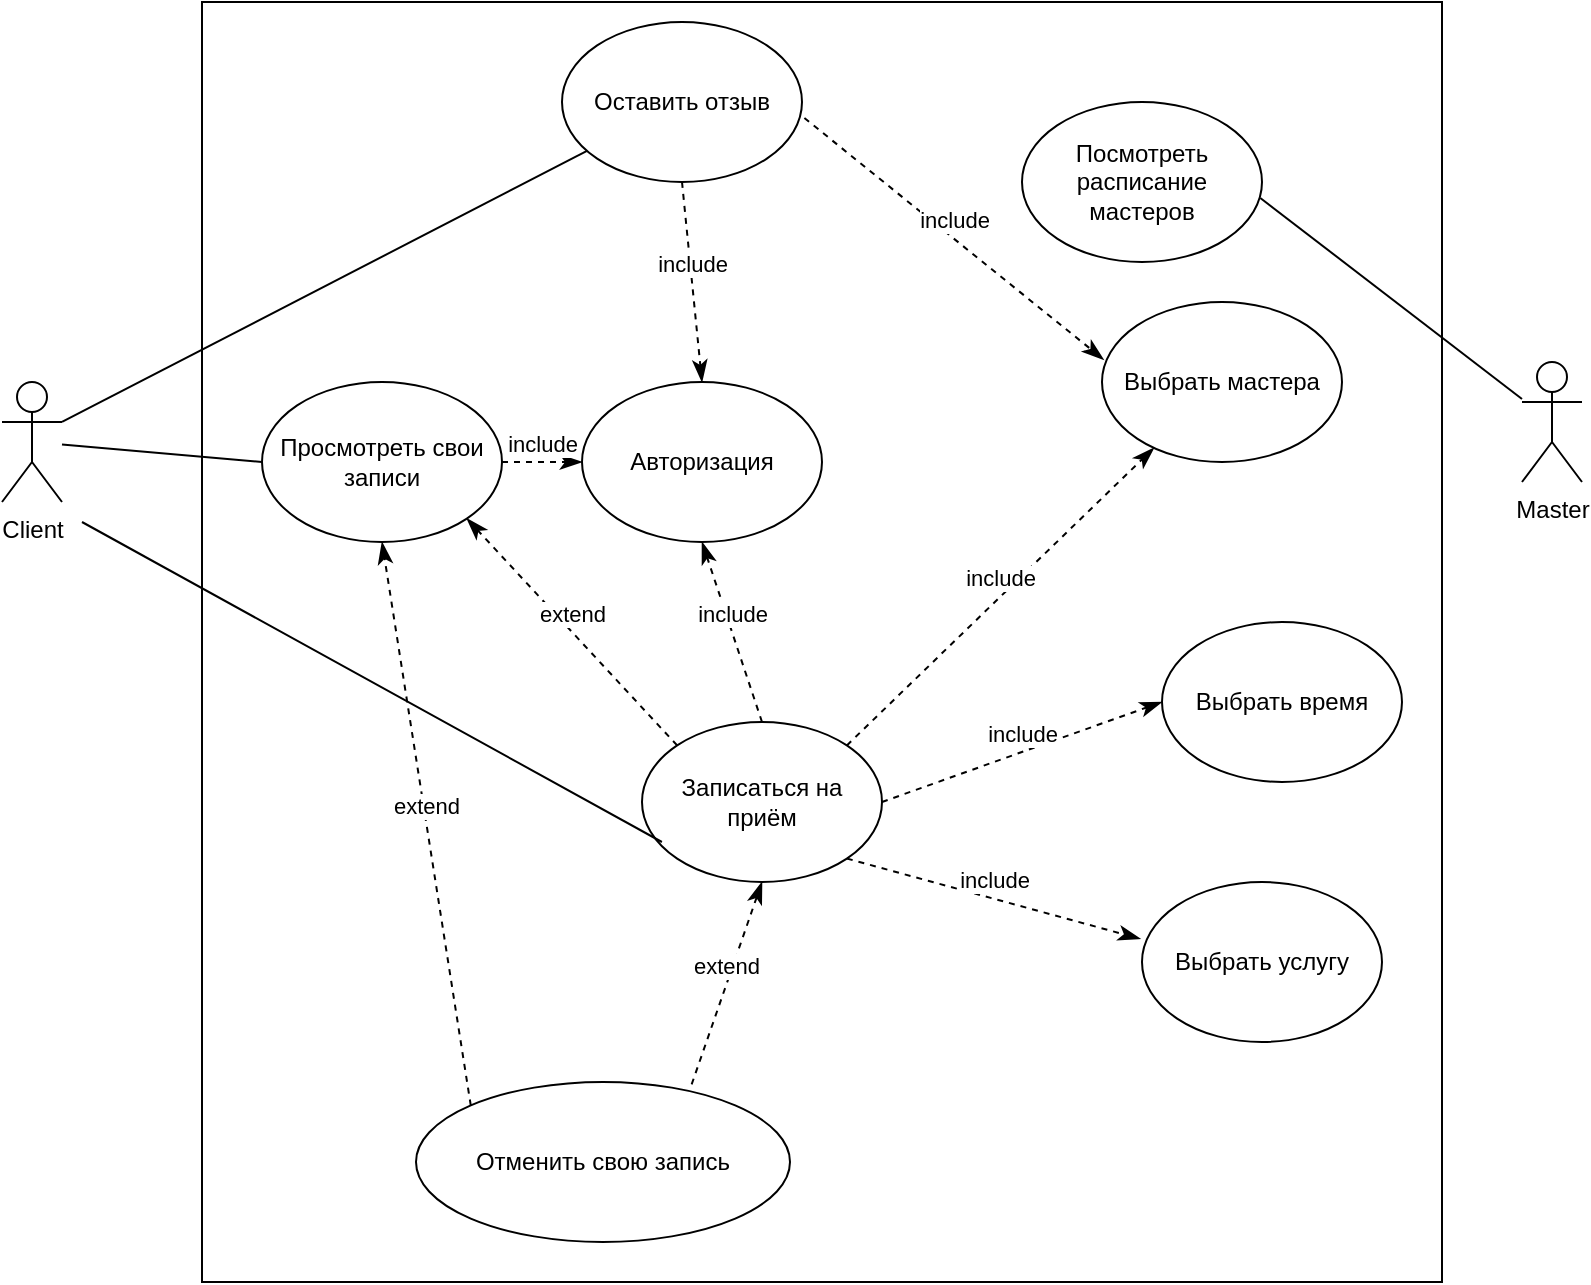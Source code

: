 <mxfile version="22.1.5" type="github">
  <diagram name="Страница — 1" id="lFnGImNsN8b0KiDPfHUL">
    <mxGraphModel dx="1002" dy="567" grid="1" gridSize="10" guides="1" tooltips="1" connect="1" arrows="1" fold="1" page="1" pageScale="1" pageWidth="827" pageHeight="1169" math="0" shadow="0">
      <root>
        <mxCell id="0" />
        <mxCell id="1" parent="0" />
        <mxCell id="9dnl6zGS5A68UmjjQ8_F-31" value="" style="rounded=0;whiteSpace=wrap;html=1;" vertex="1" parent="1">
          <mxGeometry x="120" y="20" width="620" height="640" as="geometry" />
        </mxCell>
        <mxCell id="9dnl6zGS5A68UmjjQ8_F-1" value="Client" style="shape=umlActor;verticalLabelPosition=bottom;verticalAlign=top;html=1;outlineConnect=0;" vertex="1" parent="1">
          <mxGeometry x="20" y="210" width="30" height="60" as="geometry" />
        </mxCell>
        <mxCell id="9dnl6zGS5A68UmjjQ8_F-2" value="Master" style="shape=umlActor;verticalLabelPosition=bottom;verticalAlign=top;html=1;outlineConnect=0;" vertex="1" parent="1">
          <mxGeometry x="780" y="200" width="30" height="60" as="geometry" />
        </mxCell>
        <mxCell id="9dnl6zGS5A68UmjjQ8_F-6" value="Записаться на приём" style="ellipse;whiteSpace=wrap;html=1;" vertex="1" parent="1">
          <mxGeometry x="340" y="380" width="120" height="80" as="geometry" />
        </mxCell>
        <mxCell id="9dnl6zGS5A68UmjjQ8_F-8" value="Посмотреть расписание мастеров" style="ellipse;whiteSpace=wrap;html=1;" vertex="1" parent="1">
          <mxGeometry x="530" y="70" width="120" height="80" as="geometry" />
        </mxCell>
        <mxCell id="9dnl6zGS5A68UmjjQ8_F-9" value="" style="endArrow=none;html=1;rounded=0;entryX=0.083;entryY=0.75;entryDx=0;entryDy=0;entryPerimeter=0;" edge="1" parent="1" target="9dnl6zGS5A68UmjjQ8_F-6">
          <mxGeometry width="50" height="50" relative="1" as="geometry">
            <mxPoint x="60" y="280" as="sourcePoint" />
            <mxPoint x="440" y="200" as="targetPoint" />
          </mxGeometry>
        </mxCell>
        <mxCell id="9dnl6zGS5A68UmjjQ8_F-11" value="" style="endArrow=none;html=1;rounded=0;exitX=0.993;exitY=0.6;exitDx=0;exitDy=0;exitPerimeter=0;" edge="1" parent="1" source="9dnl6zGS5A68UmjjQ8_F-8" target="9dnl6zGS5A68UmjjQ8_F-2">
          <mxGeometry width="50" height="50" relative="1" as="geometry">
            <mxPoint x="390" y="250" as="sourcePoint" />
            <mxPoint x="440" y="200" as="targetPoint" />
          </mxGeometry>
        </mxCell>
        <mxCell id="9dnl6zGS5A68UmjjQ8_F-12" value="Выбрать время" style="ellipse;whiteSpace=wrap;html=1;" vertex="1" parent="1">
          <mxGeometry x="600" y="330" width="120" height="80" as="geometry" />
        </mxCell>
        <mxCell id="9dnl6zGS5A68UmjjQ8_F-13" value="Выбрать услугу" style="ellipse;whiteSpace=wrap;html=1;" vertex="1" parent="1">
          <mxGeometry x="590" y="460" width="120" height="80" as="geometry" />
        </mxCell>
        <mxCell id="9dnl6zGS5A68UmjjQ8_F-14" value="Выбрать мастера" style="ellipse;whiteSpace=wrap;html=1;" vertex="1" parent="1">
          <mxGeometry x="570" y="170" width="120" height="80" as="geometry" />
        </mxCell>
        <mxCell id="9dnl6zGS5A68UmjjQ8_F-15" value="include" style="html=1;verticalAlign=bottom;endArrow=classicThin;dashed=1;endSize=8;curved=0;rounded=0;exitX=1;exitY=0.5;exitDx=0;exitDy=0;entryX=0;entryY=0.5;entryDx=0;entryDy=0;endFill=1;" edge="1" parent="1" source="9dnl6zGS5A68UmjjQ8_F-6" target="9dnl6zGS5A68UmjjQ8_F-12">
          <mxGeometry relative="1" as="geometry">
            <mxPoint x="450" y="230" as="sourcePoint" />
            <mxPoint x="340" y="200" as="targetPoint" />
          </mxGeometry>
        </mxCell>
        <mxCell id="9dnl6zGS5A68UmjjQ8_F-16" value="include" style="html=1;verticalAlign=bottom;endArrow=classicThin;dashed=1;endSize=8;curved=0;rounded=0;exitX=1;exitY=0;exitDx=0;exitDy=0;endFill=1;" edge="1" parent="1" source="9dnl6zGS5A68UmjjQ8_F-6" target="9dnl6zGS5A68UmjjQ8_F-14">
          <mxGeometry relative="1" as="geometry">
            <mxPoint x="342" y="272" as="sourcePoint" />
            <mxPoint x="411" y="241" as="targetPoint" />
          </mxGeometry>
        </mxCell>
        <mxCell id="9dnl6zGS5A68UmjjQ8_F-17" value="include" style="html=1;verticalAlign=bottom;endArrow=classicThin;dashed=1;endSize=8;curved=0;rounded=0;exitX=1;exitY=1;exitDx=0;exitDy=0;entryX=-0.007;entryY=0.355;entryDx=0;entryDy=0;entryPerimeter=0;endFill=1;" edge="1" parent="1" source="9dnl6zGS5A68UmjjQ8_F-6" target="9dnl6zGS5A68UmjjQ8_F-13">
          <mxGeometry relative="1" as="geometry">
            <mxPoint x="352" y="282" as="sourcePoint" />
            <mxPoint x="421" y="251" as="targetPoint" />
          </mxGeometry>
        </mxCell>
        <mxCell id="9dnl6zGS5A68UmjjQ8_F-21" value="Отменить свою запись" style="ellipse;whiteSpace=wrap;html=1;" vertex="1" parent="1">
          <mxGeometry x="227" y="560" width="187" height="80" as="geometry" />
        </mxCell>
        <mxCell id="9dnl6zGS5A68UmjjQ8_F-23" value="extend" style="html=1;verticalAlign=bottom;endArrow=classicThin;dashed=1;endSize=8;curved=0;rounded=0;endFill=1;entryX=0.5;entryY=1;entryDx=0;entryDy=0;exitX=0.737;exitY=0.015;exitDx=0;exitDy=0;exitPerimeter=0;" edge="1" parent="1" source="9dnl6zGS5A68UmjjQ8_F-21" target="9dnl6zGS5A68UmjjQ8_F-6">
          <mxGeometry relative="1" as="geometry">
            <mxPoint x="70" y="470" as="sourcePoint" />
            <mxPoint x="398" y="136" as="targetPoint" />
          </mxGeometry>
        </mxCell>
        <mxCell id="9dnl6zGS5A68UmjjQ8_F-25" value="Авторизация" style="ellipse;whiteSpace=wrap;html=1;" vertex="1" parent="1">
          <mxGeometry x="310" y="210" width="120" height="80" as="geometry" />
        </mxCell>
        <mxCell id="9dnl6zGS5A68UmjjQ8_F-35" value="include" style="html=1;verticalAlign=bottom;endArrow=classicThin;dashed=1;endSize=8;curved=0;rounded=0;exitX=0.5;exitY=0;exitDx=0;exitDy=0;entryX=0.5;entryY=1;entryDx=0;entryDy=0;endFill=1;" edge="1" parent="1" source="9dnl6zGS5A68UmjjQ8_F-6" target="9dnl6zGS5A68UmjjQ8_F-25">
          <mxGeometry relative="1" as="geometry">
            <mxPoint x="452" y="288" as="sourcePoint" />
            <mxPoint x="535" y="405" as="targetPoint" />
          </mxGeometry>
        </mxCell>
        <mxCell id="9dnl6zGS5A68UmjjQ8_F-38" value="Оставить отзыв" style="ellipse;whiteSpace=wrap;html=1;" vertex="1" parent="1">
          <mxGeometry x="300" y="30" width="120" height="80" as="geometry" />
        </mxCell>
        <mxCell id="9dnl6zGS5A68UmjjQ8_F-40" value="include" style="html=1;verticalAlign=bottom;endArrow=classicThin;dashed=1;endSize=8;curved=0;rounded=0;exitX=1.01;exitY=0.6;exitDx=0;exitDy=0;entryX=0.007;entryY=0.36;entryDx=0;entryDy=0;endFill=1;exitPerimeter=0;entryPerimeter=0;" edge="1" parent="1" source="9dnl6zGS5A68UmjjQ8_F-38" target="9dnl6zGS5A68UmjjQ8_F-14">
          <mxGeometry relative="1" as="geometry">
            <mxPoint x="392" y="348" as="sourcePoint" />
            <mxPoint x="320" y="350" as="targetPoint" />
          </mxGeometry>
        </mxCell>
        <mxCell id="9dnl6zGS5A68UmjjQ8_F-41" value="" style="endArrow=none;html=1;rounded=0;exitX=1;exitY=0.333;exitDx=0;exitDy=0;exitPerimeter=0;" edge="1" parent="1" source="9dnl6zGS5A68UmjjQ8_F-1" target="9dnl6zGS5A68UmjjQ8_F-38">
          <mxGeometry width="50" height="50" relative="1" as="geometry">
            <mxPoint x="60" y="253" as="sourcePoint" />
            <mxPoint x="364" y="310" as="targetPoint" />
          </mxGeometry>
        </mxCell>
        <mxCell id="9dnl6zGS5A68UmjjQ8_F-66" value="Просмотреть свои записи" style="ellipse;whiteSpace=wrap;html=1;" vertex="1" parent="1">
          <mxGeometry x="150" y="210" width="120" height="80" as="geometry" />
        </mxCell>
        <mxCell id="9dnl6zGS5A68UmjjQ8_F-90" value="" style="endArrow=none;html=1;rounded=0;entryX=0;entryY=0.5;entryDx=0;entryDy=0;" edge="1" parent="1" source="9dnl6zGS5A68UmjjQ8_F-1" target="9dnl6zGS5A68UmjjQ8_F-66">
          <mxGeometry width="50" height="50" relative="1" as="geometry">
            <mxPoint x="60" y="240" as="sourcePoint" />
            <mxPoint x="325" y="166" as="targetPoint" />
          </mxGeometry>
        </mxCell>
        <mxCell id="9dnl6zGS5A68UmjjQ8_F-92" value="extend" style="html=1;verticalAlign=bottom;endArrow=classicThin;dashed=1;endSize=8;curved=0;rounded=0;entryX=1;entryY=1;entryDx=0;entryDy=0;endFill=1;exitX=0;exitY=0;exitDx=0;exitDy=0;" edge="1" parent="1" source="9dnl6zGS5A68UmjjQ8_F-6" target="9dnl6zGS5A68UmjjQ8_F-66">
          <mxGeometry relative="1" as="geometry">
            <mxPoint x="338" y="178" as="sourcePoint" />
            <mxPoint x="290" y="225" as="targetPoint" />
          </mxGeometry>
        </mxCell>
        <mxCell id="9dnl6zGS5A68UmjjQ8_F-93" value="extend" style="html=1;verticalAlign=bottom;endArrow=classicThin;dashed=1;endSize=8;curved=0;rounded=0;exitX=0;exitY=0;exitDx=0;exitDy=0;entryX=0.5;entryY=1;entryDx=0;entryDy=0;endFill=1;" edge="1" parent="1" source="9dnl6zGS5A68UmjjQ8_F-21" target="9dnl6zGS5A68UmjjQ8_F-66">
          <mxGeometry relative="1" as="geometry">
            <mxPoint x="348" y="188" as="sourcePoint" />
            <mxPoint x="300" y="235" as="targetPoint" />
          </mxGeometry>
        </mxCell>
        <mxCell id="9dnl6zGS5A68UmjjQ8_F-94" value="include" style="html=1;verticalAlign=bottom;endArrow=classicThin;dashed=1;endSize=8;curved=0;rounded=0;entryX=0;entryY=0.5;entryDx=0;entryDy=0;endFill=1;" edge="1" parent="1" source="9dnl6zGS5A68UmjjQ8_F-66" target="9dnl6zGS5A68UmjjQ8_F-25">
          <mxGeometry relative="1" as="geometry">
            <mxPoint x="408" y="368" as="sourcePoint" />
            <mxPoint x="372" y="432" as="targetPoint" />
          </mxGeometry>
        </mxCell>
        <mxCell id="9dnl6zGS5A68UmjjQ8_F-96" value="include" style="html=1;verticalAlign=bottom;endArrow=classicThin;dashed=1;endSize=8;curved=0;rounded=0;exitX=0.5;exitY=1;exitDx=0;exitDy=0;entryX=0.5;entryY=0;entryDx=0;entryDy=0;endFill=1;" edge="1" parent="1" source="9dnl6zGS5A68UmjjQ8_F-38" target="9dnl6zGS5A68UmjjQ8_F-25">
          <mxGeometry relative="1" as="geometry">
            <mxPoint x="410" y="390" as="sourcePoint" />
            <mxPoint x="380" y="300" as="targetPoint" />
          </mxGeometry>
        </mxCell>
      </root>
    </mxGraphModel>
  </diagram>
</mxfile>
